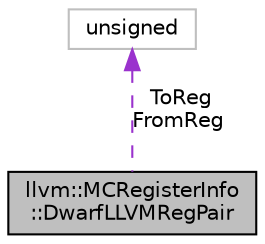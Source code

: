 digraph "llvm::MCRegisterInfo::DwarfLLVMRegPair"
{
 // LATEX_PDF_SIZE
  bgcolor="transparent";
  edge [fontname="Helvetica",fontsize="10",labelfontname="Helvetica",labelfontsize="10"];
  node [fontname="Helvetica",fontsize="10",shape=record];
  Node1 [label="llvm::MCRegisterInfo\l::DwarfLLVMRegPair",height=0.2,width=0.4,color="black", fillcolor="grey75", style="filled", fontcolor="black",tooltip="DwarfLLVMRegPair - Emitted by tablegen so Dwarf<->LLVM reg mappings can be performed with a binary se..."];
  Node2 -> Node1 [dir="back",color="darkorchid3",fontsize="10",style="dashed",label=" ToReg\nFromReg" ,fontname="Helvetica"];
  Node2 [label="unsigned",height=0.2,width=0.4,color="grey75",tooltip=" "];
}
